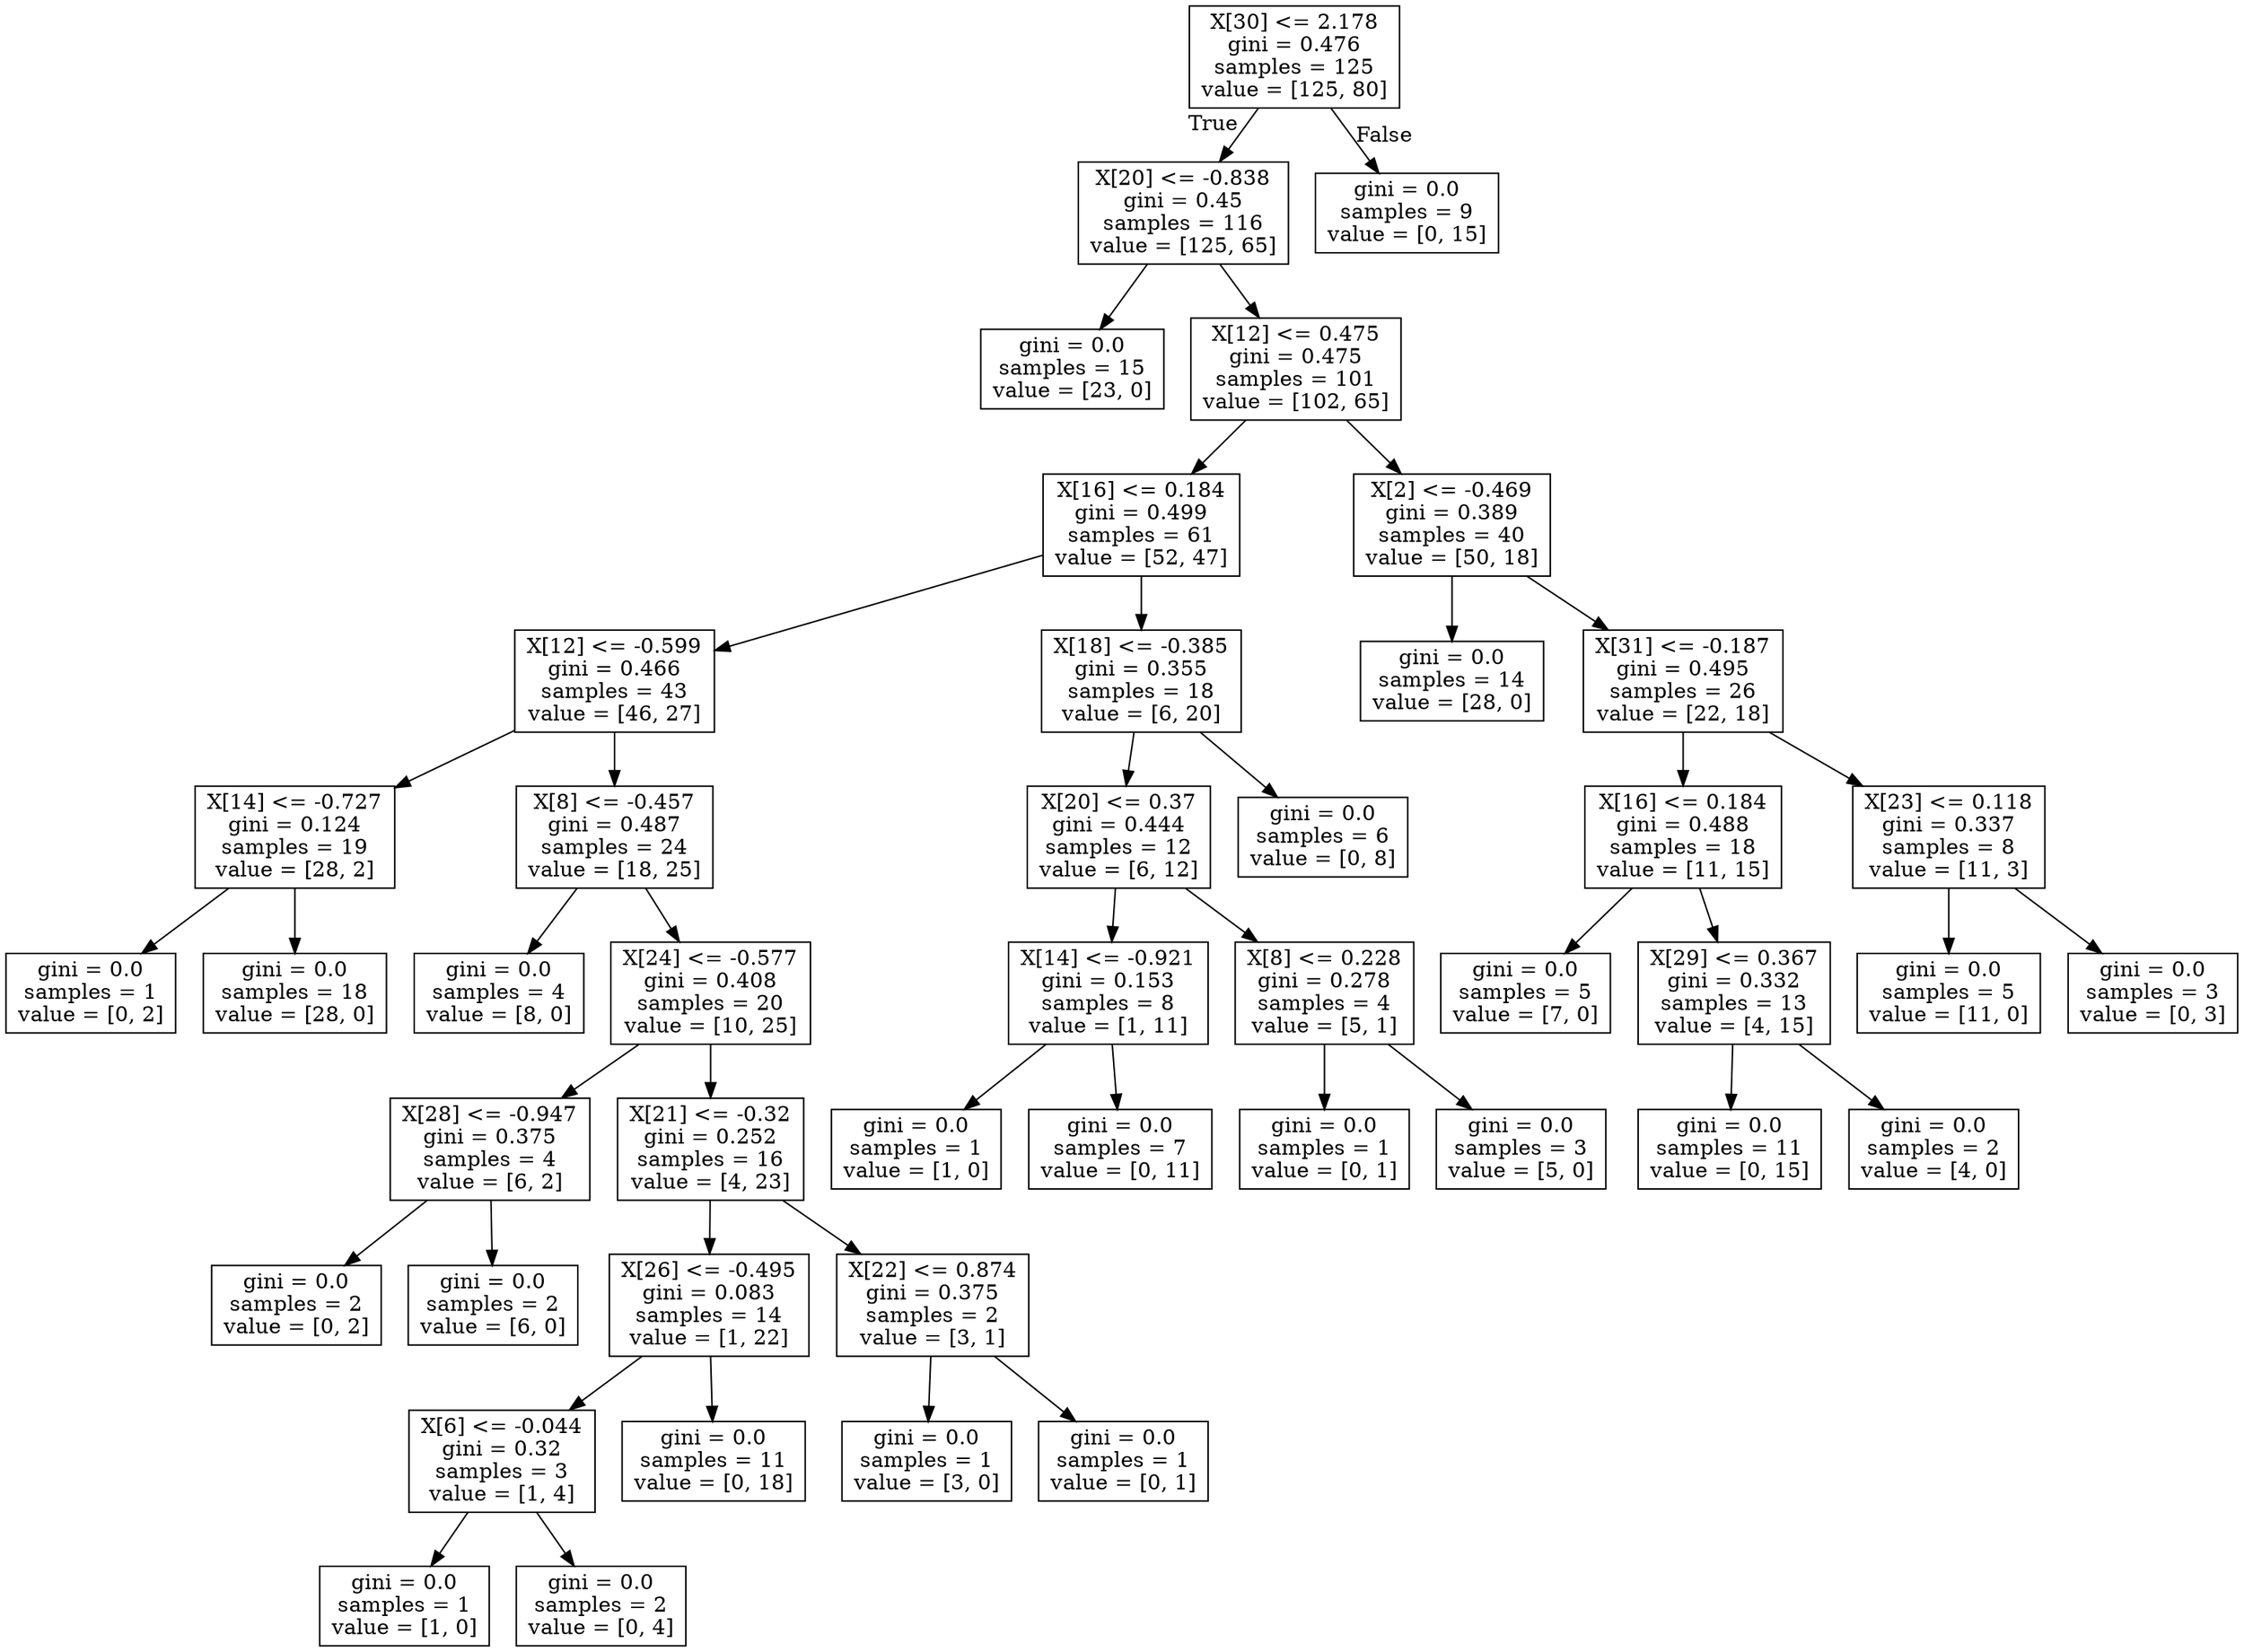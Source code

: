 digraph Tree {
node [shape=box] ;
0 [label="X[30] <= 2.178\ngini = 0.476\nsamples = 125\nvalue = [125, 80]"] ;
1 [label="X[20] <= -0.838\ngini = 0.45\nsamples = 116\nvalue = [125, 65]"] ;
0 -> 1 [labeldistance=2.5, labelangle=45, headlabel="True"] ;
2 [label="gini = 0.0\nsamples = 15\nvalue = [23, 0]"] ;
1 -> 2 ;
3 [label="X[12] <= 0.475\ngini = 0.475\nsamples = 101\nvalue = [102, 65]"] ;
1 -> 3 ;
4 [label="X[16] <= 0.184\ngini = 0.499\nsamples = 61\nvalue = [52, 47]"] ;
3 -> 4 ;
5 [label="X[12] <= -0.599\ngini = 0.466\nsamples = 43\nvalue = [46, 27]"] ;
4 -> 5 ;
6 [label="X[14] <= -0.727\ngini = 0.124\nsamples = 19\nvalue = [28, 2]"] ;
5 -> 6 ;
7 [label="gini = 0.0\nsamples = 1\nvalue = [0, 2]"] ;
6 -> 7 ;
8 [label="gini = 0.0\nsamples = 18\nvalue = [28, 0]"] ;
6 -> 8 ;
9 [label="X[8] <= -0.457\ngini = 0.487\nsamples = 24\nvalue = [18, 25]"] ;
5 -> 9 ;
10 [label="gini = 0.0\nsamples = 4\nvalue = [8, 0]"] ;
9 -> 10 ;
11 [label="X[24] <= -0.577\ngini = 0.408\nsamples = 20\nvalue = [10, 25]"] ;
9 -> 11 ;
12 [label="X[28] <= -0.947\ngini = 0.375\nsamples = 4\nvalue = [6, 2]"] ;
11 -> 12 ;
13 [label="gini = 0.0\nsamples = 2\nvalue = [0, 2]"] ;
12 -> 13 ;
14 [label="gini = 0.0\nsamples = 2\nvalue = [6, 0]"] ;
12 -> 14 ;
15 [label="X[21] <= -0.32\ngini = 0.252\nsamples = 16\nvalue = [4, 23]"] ;
11 -> 15 ;
16 [label="X[26] <= -0.495\ngini = 0.083\nsamples = 14\nvalue = [1, 22]"] ;
15 -> 16 ;
17 [label="X[6] <= -0.044\ngini = 0.32\nsamples = 3\nvalue = [1, 4]"] ;
16 -> 17 ;
18 [label="gini = 0.0\nsamples = 1\nvalue = [1, 0]"] ;
17 -> 18 ;
19 [label="gini = 0.0\nsamples = 2\nvalue = [0, 4]"] ;
17 -> 19 ;
20 [label="gini = 0.0\nsamples = 11\nvalue = [0, 18]"] ;
16 -> 20 ;
21 [label="X[22] <= 0.874\ngini = 0.375\nsamples = 2\nvalue = [3, 1]"] ;
15 -> 21 ;
22 [label="gini = 0.0\nsamples = 1\nvalue = [3, 0]"] ;
21 -> 22 ;
23 [label="gini = 0.0\nsamples = 1\nvalue = [0, 1]"] ;
21 -> 23 ;
24 [label="X[18] <= -0.385\ngini = 0.355\nsamples = 18\nvalue = [6, 20]"] ;
4 -> 24 ;
25 [label="X[20] <= 0.37\ngini = 0.444\nsamples = 12\nvalue = [6, 12]"] ;
24 -> 25 ;
26 [label="X[14] <= -0.921\ngini = 0.153\nsamples = 8\nvalue = [1, 11]"] ;
25 -> 26 ;
27 [label="gini = 0.0\nsamples = 1\nvalue = [1, 0]"] ;
26 -> 27 ;
28 [label="gini = 0.0\nsamples = 7\nvalue = [0, 11]"] ;
26 -> 28 ;
29 [label="X[8] <= 0.228\ngini = 0.278\nsamples = 4\nvalue = [5, 1]"] ;
25 -> 29 ;
30 [label="gini = 0.0\nsamples = 1\nvalue = [0, 1]"] ;
29 -> 30 ;
31 [label="gini = 0.0\nsamples = 3\nvalue = [5, 0]"] ;
29 -> 31 ;
32 [label="gini = 0.0\nsamples = 6\nvalue = [0, 8]"] ;
24 -> 32 ;
33 [label="X[2] <= -0.469\ngini = 0.389\nsamples = 40\nvalue = [50, 18]"] ;
3 -> 33 ;
34 [label="gini = 0.0\nsamples = 14\nvalue = [28, 0]"] ;
33 -> 34 ;
35 [label="X[31] <= -0.187\ngini = 0.495\nsamples = 26\nvalue = [22, 18]"] ;
33 -> 35 ;
36 [label="X[16] <= 0.184\ngini = 0.488\nsamples = 18\nvalue = [11, 15]"] ;
35 -> 36 ;
37 [label="gini = 0.0\nsamples = 5\nvalue = [7, 0]"] ;
36 -> 37 ;
38 [label="X[29] <= 0.367\ngini = 0.332\nsamples = 13\nvalue = [4, 15]"] ;
36 -> 38 ;
39 [label="gini = 0.0\nsamples = 11\nvalue = [0, 15]"] ;
38 -> 39 ;
40 [label="gini = 0.0\nsamples = 2\nvalue = [4, 0]"] ;
38 -> 40 ;
41 [label="X[23] <= 0.118\ngini = 0.337\nsamples = 8\nvalue = [11, 3]"] ;
35 -> 41 ;
42 [label="gini = 0.0\nsamples = 5\nvalue = [11, 0]"] ;
41 -> 42 ;
43 [label="gini = 0.0\nsamples = 3\nvalue = [0, 3]"] ;
41 -> 43 ;
44 [label="gini = 0.0\nsamples = 9\nvalue = [0, 15]"] ;
0 -> 44 [labeldistance=2.5, labelangle=-45, headlabel="False"] ;
}